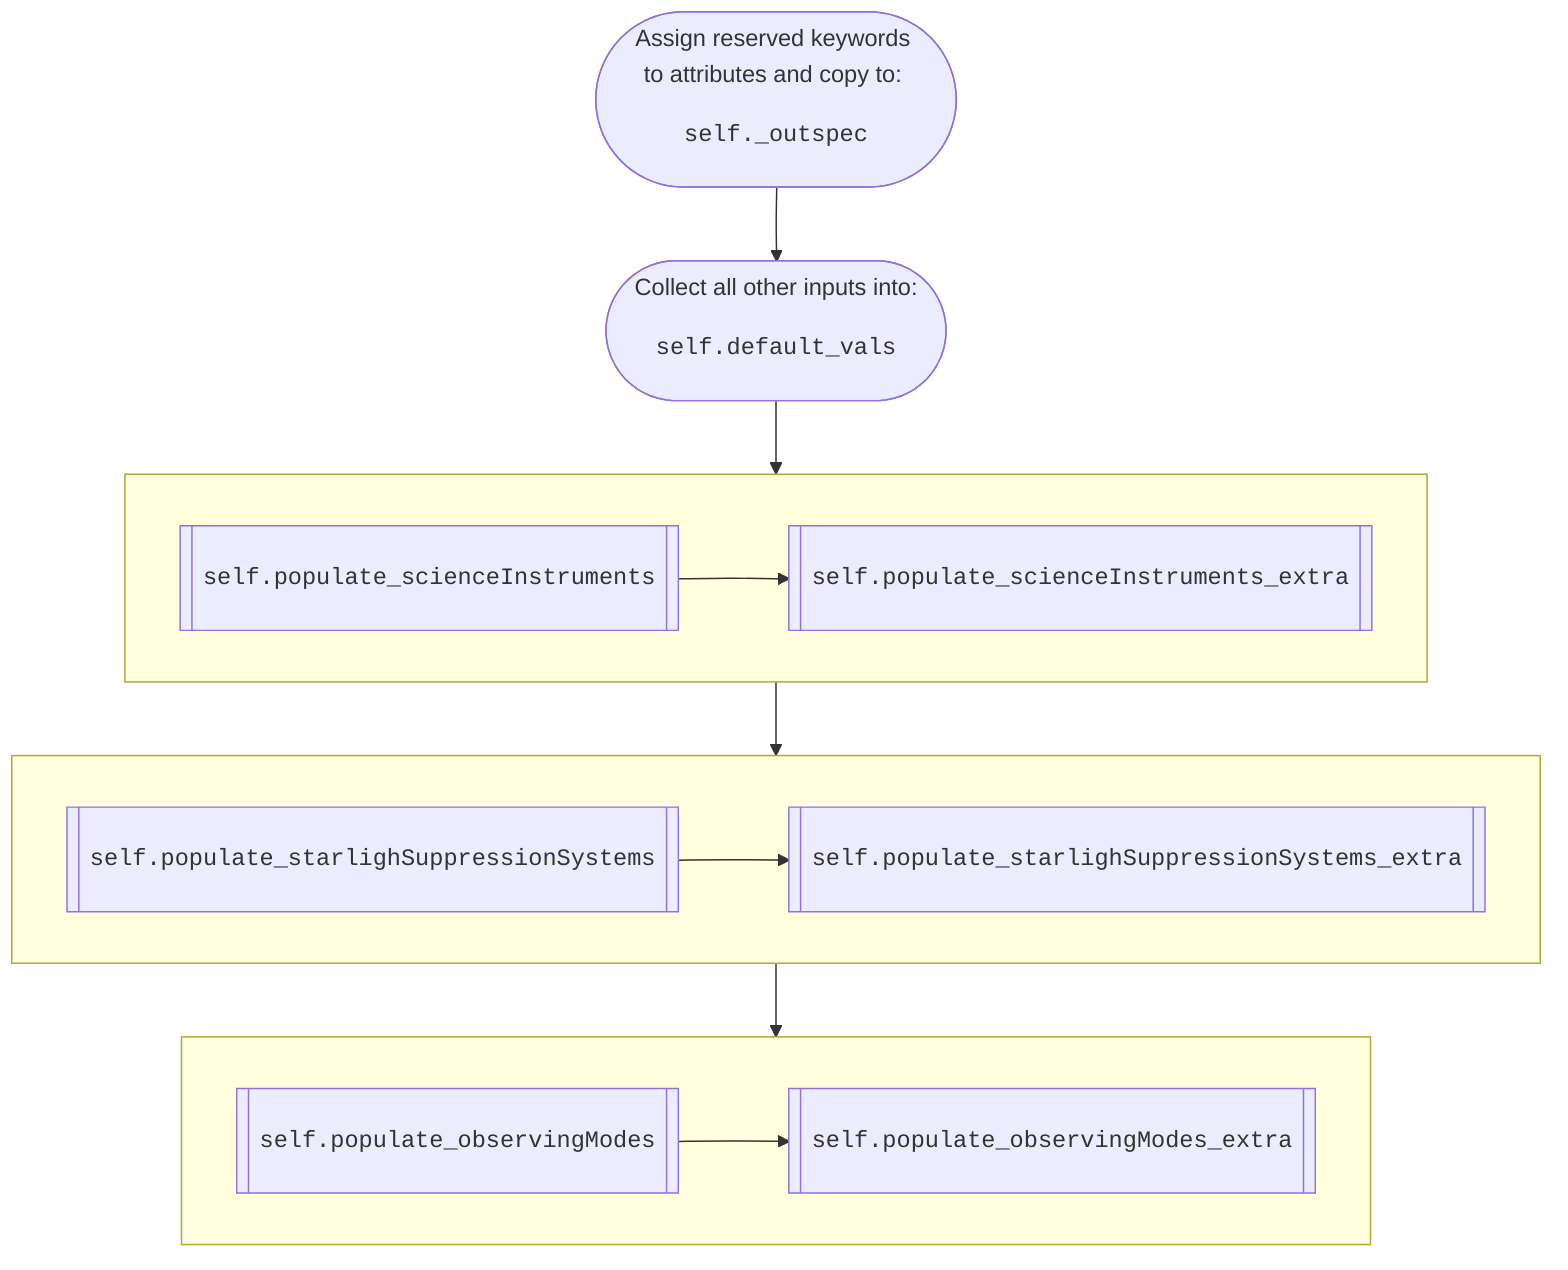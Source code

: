 flowchart TB
    subgraph scienceInstruments[ ]
    direction LR
    C[[<pre>self.populate_scienceInstruments</pre>]] --> D[[<pre>self.populate_scienceInstruments_extra</pre>]]
    end
    subgraph starlightSuppressionSystems[ ]
    E[[<pre>self.populate_starlighSuppressionSystems</pre>]] -->F[[<pre>self.populate_starlighSuppressionSystems_extra</pre>]]
    end
    subgraph observingModes[ ]
    G[[<pre>self.populate_observingModes</pre>]] -->H[[<pre>self.populate_observingModes_extra</pre>]]
    end

    A([Assign reserved keywords to attributes and copy to: <pre>self._outspec</pre>])-->B([Collect all other inputs into: <pre>self.default_vals</pre>])-->scienceInstruments-->starlightSuppressionSystems-->observingModes